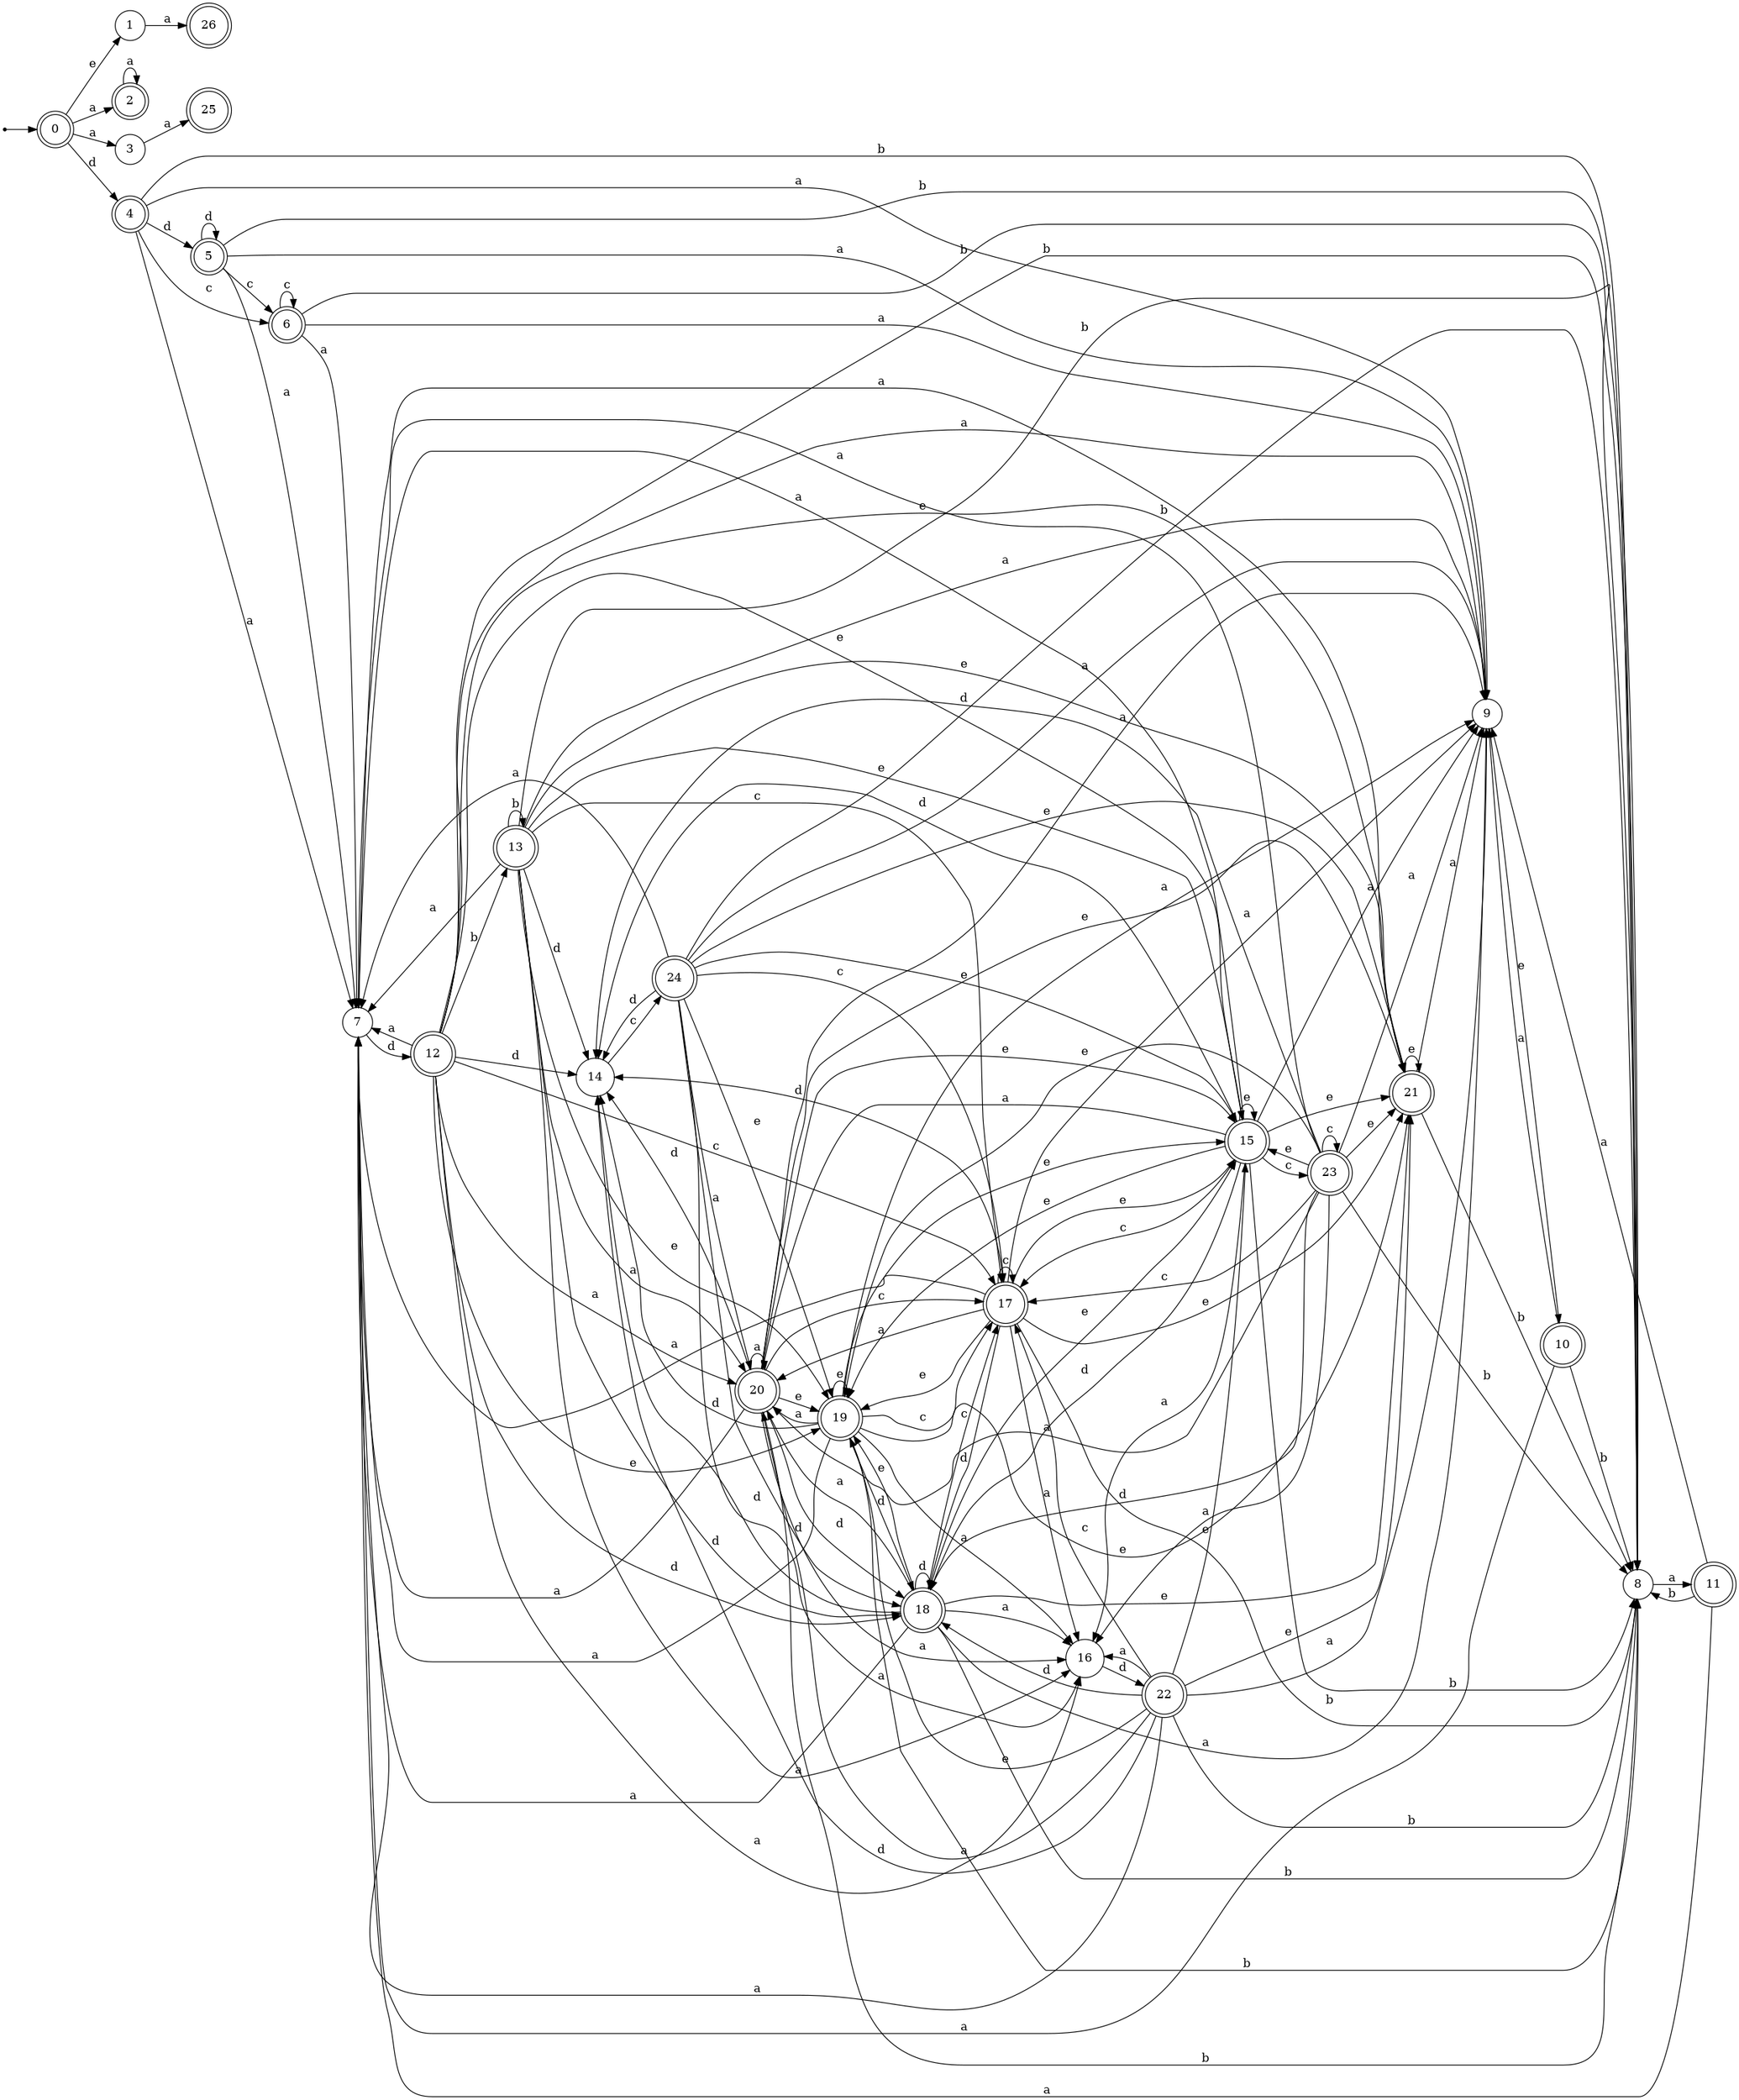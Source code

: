 digraph finite_state_machine {
rankdir=LR;
size="20,20";
node [shape = point]; "dummy0"
node [shape = doublecircle]; "0";"dummy0" -> "0";
node [shape = circle]; "1";
node [shape = doublecircle]; "2";node [shape = circle]; "3";
node [shape = doublecircle]; "4";node [shape = doublecircle]; "5";node [shape = doublecircle]; "6";node [shape = circle]; "7";
node [shape = circle]; "8";
node [shape = circle]; "9";
node [shape = doublecircle]; "10";node [shape = doublecircle]; "11";node [shape = doublecircle]; "12";node [shape = doublecircle]; "13";node [shape = circle]; "14";
node [shape = doublecircle]; "15";node [shape = circle]; "16";
node [shape = doublecircle]; "17";node [shape = doublecircle]; "18";node [shape = doublecircle]; "19";node [shape = doublecircle]; "20";node [shape = doublecircle]; "21";node [shape = doublecircle]; "22";node [shape = doublecircle]; "23";node [shape = doublecircle]; "24";node [shape = doublecircle]; "25";node [shape = doublecircle]; "26";"0" -> "1" [label = "e"];
 "0" -> "2" [label = "a"];
 "0" -> "3" [label = "a"];
 "0" -> "4" [label = "d"];
 "4" -> "5" [label = "d"];
 "4" -> "6" [label = "c"];
 "4" -> "9" [label = "a"];
 "4" -> "7" [label = "a"];
 "4" -> "8" [label = "b"];
 "9" -> "10" [label = "e"];
 "10" -> "9" [label = "a"];
 "10" -> "7" [label = "a"];
 "10" -> "8" [label = "b"];
 "8" -> "11" [label = "a"];
 "11" -> "8" [label = "b"];
 "11" -> "9" [label = "a"];
 "11" -> "7" [label = "a"];
 "7" -> "12" [label = "d"];
 "12" -> "16" [label = "a"];
 "12" -> "9" [label = "a"];
 "12" -> "20" [label = "a"];
 "12" -> "7" [label = "a"];
 "12" -> "8" [label = "b"];
 "12" -> "13" [label = "b"];
 "12" -> "18" [label = "d"];
 "12" -> "14" [label = "d"];
 "12" -> "19" [label = "e"];
 "12" -> "21" [label = "e"];
 "12" -> "15" [label = "e"];
 "12" -> "17" [label = "c"];
 "21" -> "21" [label = "e"];
 "21" -> "9" [label = "a"];
 "21" -> "7" [label = "a"];
 "21" -> "8" [label = "b"];
 "20" -> "16" [label = "a"];
 "20" -> "9" [label = "a"];
 "20" -> "20" [label = "a"];
 "20" -> "7" [label = "a"];
 "20" -> "18" [label = "d"];
 "20" -> "14" [label = "d"];
 "20" -> "19" [label = "e"];
 "20" -> "21" [label = "e"];
 "20" -> "15" [label = "e"];
 "20" -> "17" [label = "c"];
 "20" -> "8" [label = "b"];
 "19" -> "19" [label = "e"];
 "19" -> "21" [label = "e"];
 "19" -> "15" [label = "e"];
 "19" -> "18" [label = "d"];
 "19" -> "14" [label = "d"];
 "19" -> "16" [label = "a"];
 "19" -> "9" [label = "a"];
 "19" -> "20" [label = "a"];
 "19" -> "7" [label = "a"];
 "19" -> "17" [label = "c"];
 "19" -> "8" [label = "b"];
 "18" -> "18" [label = "d"];
 "18" -> "14" [label = "d"];
 "18" -> "19" [label = "e"];
 "18" -> "21" [label = "e"];
 "18" -> "15" [label = "e"];
 "18" -> "16" [label = "a"];
 "18" -> "9" [label = "a"];
 "18" -> "20" [label = "a"];
 "18" -> "7" [label = "a"];
 "18" -> "17" [label = "c"];
 "18" -> "8" [label = "b"];
 "17" -> "17" [label = "c"];
 "17" -> "18" [label = "d"];
 "17" -> "14" [label = "d"];
 "17" -> "19" [label = "e"];
 "17" -> "21" [label = "e"];
 "17" -> "15" [label = "e"];
 "17" -> "16" [label = "a"];
 "17" -> "9" [label = "a"];
 "17" -> "20" [label = "a"];
 "17" -> "7" [label = "a"];
 "17" -> "8" [label = "b"];
 "16" -> "22" [label = "d"];
 "22" -> "16" [label = "a"];
 "22" -> "9" [label = "a"];
 "22" -> "20" [label = "a"];
 "22" -> "7" [label = "a"];
 "22" -> "18" [label = "d"];
 "22" -> "14" [label = "d"];
 "22" -> "19" [label = "e"];
 "22" -> "21" [label = "e"];
 "22" -> "15" [label = "e"];
 "22" -> "17" [label = "c"];
 "22" -> "8" [label = "b"];
 "15" -> "19" [label = "e"];
 "15" -> "21" [label = "e"];
 "15" -> "15" [label = "e"];
 "15" -> "17" [label = "c"];
 "15" -> "23" [label = "c"];
 "15" -> "18" [label = "d"];
 "15" -> "14" [label = "d"];
 "15" -> "16" [label = "a"];
 "15" -> "9" [label = "a"];
 "15" -> "20" [label = "a"];
 "15" -> "7" [label = "a"];
 "15" -> "8" [label = "b"];
 "23" -> "17" [label = "c"];
 "23" -> "23" [label = "c"];
 "23" -> "19" [label = "e"];
 "23" -> "21" [label = "e"];
 "23" -> "15" [label = "e"];
 "23" -> "18" [label = "d"];
 "23" -> "14" [label = "d"];
 "23" -> "16" [label = "a"];
 "23" -> "9" [label = "a"];
 "23" -> "20" [label = "a"];
 "23" -> "7" [label = "a"];
 "23" -> "8" [label = "b"];
 "14" -> "24" [label = "c"];
 "24" -> "18" [label = "d"];
 "24" -> "14" [label = "d"];
 "24" -> "19" [label = "e"];
 "24" -> "21" [label = "e"];
 "24" -> "15" [label = "e"];
 "24" -> "16" [label = "a"];
 "24" -> "9" [label = "a"];
 "24" -> "20" [label = "a"];
 "24" -> "7" [label = "a"];
 "24" -> "17" [label = "c"];
 "24" -> "8" [label = "b"];
 "13" -> "8" [label = "b"];
 "13" -> "13" [label = "b"];
 "13" -> "16" [label = "a"];
 "13" -> "9" [label = "a"];
 "13" -> "20" [label = "a"];
 "13" -> "7" [label = "a"];
 "13" -> "18" [label = "d"];
 "13" -> "14" [label = "d"];
 "13" -> "19" [label = "e"];
 "13" -> "21" [label = "e"];
 "13" -> "15" [label = "e"];
 "13" -> "17" [label = "c"];
 "6" -> "6" [label = "c"];
 "6" -> "9" [label = "a"];
 "6" -> "7" [label = "a"];
 "6" -> "8" [label = "b"];
 "5" -> "5" [label = "d"];
 "5" -> "6" [label = "c"];
 "5" -> "9" [label = "a"];
 "5" -> "7" [label = "a"];
 "5" -> "8" [label = "b"];
 "3" -> "25" [label = "a"];
 "2" -> "2" [label = "a"];
 "1" -> "26" [label = "a"];
 }
